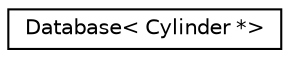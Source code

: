 digraph "Graphical Class Hierarchy"
{
 // INTERACTIVE_SVG=YES
  edge [fontname="Helvetica",fontsize="10",labelfontname="Helvetica",labelfontsize="10"];
  node [fontname="Helvetica",fontsize="10",shape=record];
  rankdir="LR";
  Node0 [label="Database\< Cylinder *\>",height=0.2,width=0.4,color="black", fillcolor="white", style="filled",URL="$classDatabase.html"];
}
